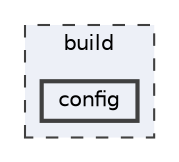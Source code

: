 digraph "build/config"
{
 // LATEX_PDF_SIZE
  bgcolor="transparent";
  edge [fontname=Helvetica,fontsize=10,labelfontname=Helvetica,labelfontsize=10];
  node [fontname=Helvetica,fontsize=10,shape=box,height=0.2,width=0.4];
  compound=true
  subgraph clusterdir_4fef79e7177ba769987a8da36c892c5f {
    graph [ bgcolor="#edf0f7", pencolor="grey25", label="build", fontname=Helvetica,fontsize=10 style="filled,dashed", URL="dir_4fef79e7177ba769987a8da36c892c5f.html",tooltip=""]
  dir_8165d963cd765c284d618d89479b5e59 [label="config", fillcolor="#edf0f7", color="grey25", style="filled,bold", URL="dir_8165d963cd765c284d618d89479b5e59.html",tooltip=""];
  }
}
